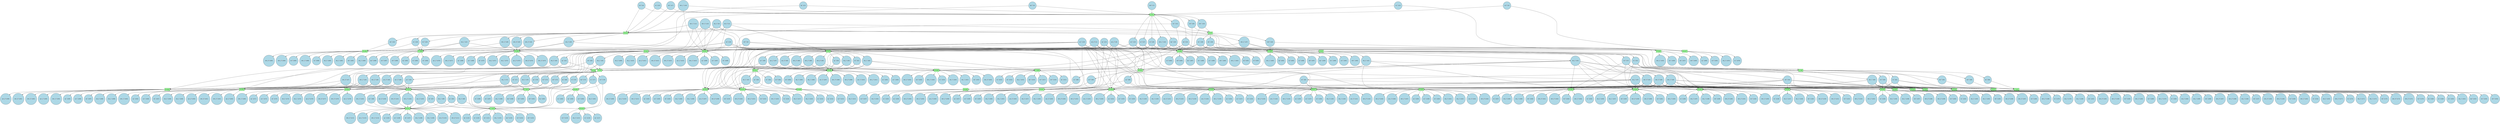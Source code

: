 digraph test {
  c1 -> e16;
  c1 -> e17;
  c1 -> e28;
  c1 -> e30;
  c1 -> e41;
  c1 -> e6;
  c1 -> e46;
  c1 -> e4;
  c1 -> e51;
  c2 -> e6;
  c2 -> e5;
  c2 -> e4;
  c2 -> e51;
  c2 -> e2;
  c3 -> e48;
  c3 -> e1;
  c4 -> e2;
  c4 -> e1;
  c5 -> e47;
  c5 -> e1;
  c6 -> e16;
  c6 -> e17;
  c6 -> e28;
  c6 -> e30;
  c6 -> e41;
  c6 -> e6;
  c6 -> e46;
  c6 -> e4;
  c6 -> e51;
  c7 -> e1;
  c8 -> e39;
  c8 -> e9;
  c8 -> e7;
  c8 -> e48;
  c9 -> e6;
  c9 -> e5;
  c9 -> e4;
  c9 -> e51;
  c9 -> e2;
  c10 -> e6;
  c10 -> e5;
  c10 -> e4;
  c10 -> e51;
  c10 -> e2;
  c11 -> e4;
  c11 -> e3;
  c11 -> e51;
  c11 -> e2;
  c12 -> e48;
  c12 -> e1;
  c13 -> e2;
  c13 -> e1;
  c14 -> e47;
  c14 -> e1;
  c15 -> e30;
  c15 -> e41;
  c15 -> e10;
  c15 -> e6;
  c15 -> e46;
  c15 -> e47;
  c15 -> e4;
  c15 -> e51;
  c16 -> e16;
  c16 -> e17;
  c16 -> e28;
  c16 -> e30;
  c16 -> e41;
  c16 -> e6;
  c16 -> e46;
  c16 -> e4;
  c16 -> e51;
  c17 -> e2;
  c17 -> e1;
  c18 -> e28;
  c18 -> e41;
  c18 -> e9;
  c18 -> e6;
  c18 -> e46;
  c18 -> e48;
  c18 -> e4;
  c18 -> e51;
  c19 -> e51;
  c19 -> e2;
  c19 -> e1;
  e1 -> c20;
  c20 -> e39;
  c20 -> e9;
  c20 -> e7;
  c20 -> e45;
  c20 -> e50;
  e1 -> c21;
  c21 -> e7;
  c21 -> e3;
  c21 -> e50;
  e1 -> c22;
  c22 -> e11;
  c22 -> e10;
  c22 -> e8;
  c22 -> e45;
  c22 -> e50;
  e1 -> c23;
  c23 -> e3;
  c23 -> e50;
  e1 -> c24;
  c24 -> e6;
  c24 -> e5;
  c24 -> e45;
  c24 -> e4;
  c24 -> e50;
  e1 -> c25;
  c25 -> e39;
  c25 -> e9;
  c25 -> e7;
  c25 -> e45;
  c25 -> e50;
  e1 -> c26;
  c26 -> e27;
  c26 -> e39;
  c26 -> e40;
  c26 -> e7;
  c26 -> e5;
  c26 -> e45;
  c26 -> e50;
  e1 -> c27;
  c27 -> e11;
  c27 -> e10;
  c27 -> e8;
  c27 -> e45;
  c27 -> e50;
  e1 -> c28;
  c28 -> e3;
  c28 -> e50;
  e2 -> c29;
  c29 -> e48;
  c29 -> e49;
  e2 -> c30;
  c30 -> e46;
  c30 -> e47;
  c30 -> e49;
  e2 -> c31;
  c31 -> e46;
  c31 -> e48;
  c31 -> e49;
  e2 -> c32;
  c32 -> e49;
  e2 -> c33;
  c33 -> e46;
  c33 -> e49;
  e2 -> c34;
  c34 -> e46;
  c34 -> e49;
  e2 -> c35;
  c35 -> e48;
  c35 -> e49;
  e2 -> c36;
  c36 -> e46;
  c36 -> e49;
  e3 -> c37;
  c37 -> e6;
  c37 -> e5;
  c37 -> e44;
  e3 -> c38;
  c38 -> e27;
  c38 -> e39;
  c38 -> e40;
  c38 -> e5;
  c38 -> e44;
  c38 -> e45;
  e3 -> c39;
  c39 -> e27;
  c39 -> e40;
  c39 -> e5;
  c39 -> e44;
  c39 -> e45;
  e3 -> c40;
  c40 -> e44;
  c40 -> e45;
  e4 -> c41;
  c41 -> e36;
  c41 -> e43;
  c41 -> e8;
  e4 -> c42;
  c42 -> e12;
  c42 -> e34;
  c42 -> e36;
  c42 -> e43;
  e4 -> c43;
  c43 -> e34;
  c43 -> e43;
  c43 -> e7;
  e4 -> c44;
  c44 -> e36;
  c44 -> e43;
  c44 -> e8;
  e4 -> c45;
  c45 -> e34;
  c45 -> e43;
  c45 -> e7;
  e4 -> c46;
  c46 -> e12;
  c46 -> e34;
  c46 -> e36;
  c46 -> e43;
  e4 -> c47;
  c47 -> e12;
  c47 -> e34;
  c47 -> e36;
  c47 -> e43;
  e4 -> c48;
  c48 -> e12;
  c48 -> e34;
  c48 -> e36;
  c48 -> e43;
  e4 -> c49;
  c49 -> e12;
  c49 -> e34;
  c49 -> e36;
  c49 -> e43;
  e4 -> c50;
  c50 -> e12;
  c50 -> e34;
  c50 -> e36;
  c50 -> e43;
  e5 -> c51;
  c51 -> e20;
  c51 -> e22;
  c51 -> e23;
  c51 -> e32;
  c51 -> e9;
  c51 -> e42;
  e5 -> c52;
  c52 -> e30;
  c52 -> e33;
  c52 -> e41;
  c52 -> e10;
  c52 -> e42;
  e5 -> c53;
  c53 -> e16;
  c53 -> e18;
  c53 -> e23;
  c53 -> e24;
  c53 -> e28;
  c53 -> e32;
  c53 -> e41;
  c53 -> e9;
  c53 -> e42;
  e5 -> c54;
  c54 -> e18;
  c54 -> e19;
  c54 -> e20;
  c54 -> e21;
  c54 -> e22;
  c54 -> e23;
  c54 -> e24;
  c54 -> e32;
  c54 -> e33;
  c54 -> e42;
  e5 -> c55;
  c55 -> e16;
  c55 -> e17;
  c55 -> e18;
  c55 -> e19;
  c55 -> e20;
  c55 -> e21;
  c55 -> e22;
  c55 -> e23;
  c55 -> e24;
  c55 -> e28;
  c55 -> e30;
  c55 -> e32;
  c55 -> e33;
  c55 -> e41;
  c55 -> e42;
  e5 -> c56;
  c56 -> e16;
  c56 -> e17;
  c56 -> e18;
  c56 -> e19;
  c56 -> e20;
  c56 -> e21;
  c56 -> e22;
  c56 -> e23;
  c56 -> e24;
  c56 -> e28;
  c56 -> e30;
  c56 -> e32;
  c56 -> e33;
  c56 -> e41;
  c56 -> e42;
  e5 -> c57;
  c57 -> e18;
  c57 -> e19;
  c57 -> e20;
  c57 -> e32;
  c57 -> e9;
  c57 -> e42;
  e5 -> c58;
  c58 -> e16;
  c58 -> e17;
  c58 -> e18;
  c58 -> e19;
  c58 -> e20;
  c58 -> e21;
  c58 -> e22;
  c58 -> e23;
  c58 -> e24;
  c58 -> e28;
  c58 -> e30;
  c58 -> e32;
  c58 -> e33;
  c58 -> e41;
  c58 -> e42;
  e6 -> c59;
  c59 -> e38;
  c59 -> e11;
  e6 -> c60;
  c60 -> e25;
  c60 -> e38;
  e6 -> c61;
  c61 -> e25;
  c61 -> e38;
  c61 -> e39;
  e6 -> c62;
  c62 -> e38;
  c62 -> e11;
  c62 -> e40;
  e6 -> c63;
  c63 -> e25;
  c63 -> e27;
  c63 -> e38;
  c63 -> e39;
  c63 -> e40;
  e6 -> c64;
  c64 -> e25;
  c64 -> e38;
  e6 -> c65;
  c65 -> e25;
  c65 -> e27;
  c65 -> e38;
  c65 -> e40;
  e6 -> c66;
  c66 -> e25;
  c66 -> e27;
  c66 -> e38;
  c66 -> e40;
  e6 -> c67;
  c67 -> e25;
  c67 -> e38;
  e6 -> c68;
  c68 -> e25;
  c68 -> e27;
  c68 -> e38;
  c68 -> e40;
  e7 -> c69;
  c69 -> e15;
  c69 -> e37;
  e7 -> c70;
  c70 -> e15;
  c70 -> e37;
  e7 -> c71;
  c71 -> e12;
  c71 -> e36;
  c71 -> e37;
  e7 -> c72;
  c72 -> e12;
  c72 -> e36;
  c72 -> e37;
  e7 -> c73;
  c73 -> e15;
  c73 -> e37;
  e7 -> c74;
  c74 -> e15;
  c74 -> e37;
  e7 -> c75;
  c75 -> e15;
  c75 -> e37;
  e8 -> c76;
  c76 -> e12;
  c76 -> e34;
  c76 -> e35;
  e8 -> c77;
  c77 -> e14;
  c77 -> e35;
  e8 -> c78;
  c78 -> e12;
  c78 -> e34;
  c78 -> e35;
  e8 -> c79;
  c79 -> e14;
  c79 -> e35;
  e9 -> c80;
  c80 -> e31;
  e9 -> c81;
  c81 -> e18;
  c81 -> e19;
  c81 -> e21;
  c81 -> e24;
  c81 -> e31;
  c81 -> e33;
  e9 -> c82;
  c82 -> e16;
  c82 -> e17;
  c82 -> e30;
  c82 -> e31;
  e9 -> c83;
  c83 -> e17;
  c83 -> e19;
  c83 -> e20;
  c83 -> e21;
  c83 -> e22;
  c83 -> e30;
  c83 -> e31;
  c83 -> e33;
  e9 -> c84;
  c84 -> e31;
  e9 -> c85;
  c85 -> e21;
  c85 -> e22;
  c85 -> e23;
  c85 -> e24;
  c85 -> e31;
  c85 -> e33;
  e9 -> c86;
  c86 -> e31;
  e10 -> c87;
  c87 -> e16;
  c87 -> e17;
  c87 -> e18;
  c87 -> e19;
  c87 -> e20;
  c87 -> e21;
  c87 -> e22;
  c87 -> e23;
  c87 -> e24;
  c87 -> e28;
  c87 -> e29;
  c87 -> e32;
  e10 -> c88;
  c88 -> e29;
  e10 -> c89;
  c89 -> e16;
  c89 -> e17;
  c89 -> e28;
  c89 -> e29;
  e10 -> c90;
  c90 -> e29;
  e11 -> c91;
  c91 -> e25;
  c91 -> e26;
  c91 -> e27;
  e11 -> c92;
  c92 -> e26;
  e11 -> c93;
  c93 -> e25;
  c93 -> e26;
  e11 -> c94;
  c94 -> e26;
  e12 -> c95;
  c95 -> e13;
  c95 -> e14;
  e12 -> c96;
  c96 -> e13;
  e12 -> c97;
  c97 -> e13;
  c97 -> e15;
  e12 -> c98;
  c98 -> e13;
  c98 -> e14;
  e12 -> c99;
  c99 -> e13;
  c99 -> e15;
  e12 -> c100;
  c100 -> e13;
  e12 -> c101;
  c101 -> e13;
  e12 -> c102;
  c102 -> e13;
  e12 -> c103;
  c103 -> e13;
  e12 -> c104;
  c104 -> e13;
  e13 -> c105;
  e13 -> c106;
  e13 -> c107;
  e13 -> c108;
  e13 -> c109;
  e13 -> c110;
  e13 -> c111;
  e13 -> c112;
  e13 -> c113;
  e13 -> c114;
  e14 -> c115;
  e14 -> c116;
  e14 -> c117;
  e14 -> c118;
  e15 -> c119;
  e15 -> c120;
  e15 -> c121;
  e15 -> c122;
  e15 -> c123;
  e15 -> c124;
  e15 -> c125;
  e16 -> c126;
  e16 -> c127;
  e16 -> c128;
  e16 -> c129;
  e16 -> c130;
  e16 -> c131;
  e16 -> c132;
  e16 -> c133;
  e16 -> c134;
  e16 -> c135;
  e17 -> c136;
  e17 -> c137;
  e17 -> c138;
  e17 -> c139;
  e17 -> c140;
  e17 -> c141;
  e17 -> c142;
  e17 -> c143;
  e17 -> c144;
  e17 -> c145;
  e18 -> c146;
  e18 -> c147;
  e18 -> c148;
  e18 -> c149;
  e18 -> c150;
  e18 -> c151;
  e18 -> c152;
  e18 -> c153;
  e19 -> c154;
  e19 -> c155;
  e19 -> c156;
  e19 -> c157;
  e19 -> c158;
  e19 -> c159;
  e19 -> c160;
  e19 -> c161;
  e20 -> c162;
  e20 -> c163;
  e20 -> c164;
  e20 -> c165;
  e20 -> c166;
  e20 -> c167;
  e20 -> c168;
  e20 -> c169;
  e21 -> c170;
  e21 -> c171;
  e21 -> c172;
  e21 -> c173;
  e21 -> c174;
  e21 -> c175;
  e21 -> c176;
  e21 -> c177;
  e22 -> c178;
  e22 -> c179;
  e22 -> c180;
  e22 -> c181;
  e22 -> c182;
  e22 -> c183;
  e22 -> c184;
  e22 -> c185;
  e23 -> c186;
  e23 -> c187;
  e23 -> c188;
  e23 -> c189;
  e23 -> c190;
  e23 -> c191;
  e23 -> c192;
  e23 -> c193;
  e24 -> c194;
  e24 -> c195;
  e24 -> c196;
  e24 -> c197;
  e24 -> c198;
  e24 -> c199;
  e24 -> c200;
  e24 -> c201;
  e25 -> c202;
  e25 -> c203;
  e25 -> c204;
  e25 -> c205;
  e25 -> c206;
  e25 -> c207;
  e25 -> c208;
  e25 -> c209;
  e25 -> c210;
  e25 -> c211;
  e26 -> c212;
  e26 -> c213;
  e26 -> c214;
  e26 -> c215;
  e27 -> c216;
  e27 -> c217;
  e27 -> c218;
  e27 -> c219;
  e27 -> c220;
  e27 -> c221;
  e27 -> c222;
  e27 -> c223;
  e28 -> c224;
  e28 -> c225;
  e28 -> c226;
  e28 -> c227;
  e28 -> c228;
  e28 -> c229;
  e28 -> c230;
  e28 -> c231;
  e28 -> c232;
  e28 -> c233;
  e29 -> c234;
  e29 -> c235;
  e29 -> c236;
  e29 -> c237;
  e30 -> c238;
  e30 -> c239;
  e30 -> c240;
  e30 -> c241;
  e30 -> c242;
  e30 -> c243;
  e30 -> c244;
  e30 -> c245;
  e30 -> c246;
  e30 -> c247;
  e31 -> c248;
  e31 -> c249;
  e31 -> c250;
  e31 -> c251;
  e31 -> c252;
  e31 -> c253;
  e31 -> c254;
  e32 -> c255;
  e32 -> c256;
  e32 -> c257;
  e32 -> c258;
  e32 -> c259;
  e32 -> c260;
  e32 -> c261;
  e32 -> c262;
  e33 -> c263;
  e33 -> c264;
  e33 -> c265;
  e33 -> c266;
  e33 -> c267;
  e33 -> c268;
  e33 -> c269;
  e33 -> c270;
  e34 -> c271;
  e34 -> c272;
  e34 -> c273;
  e34 -> c274;
  e34 -> c275;
  e34 -> c276;
  e34 -> c277;
  e34 -> c278;
  e34 -> c279;
  e34 -> c280;
  e35 -> c281;
  e35 -> c282;
  e35 -> c283;
  e35 -> c284;
  e36 -> c285;
  e36 -> c286;
  e36 -> c287;
  e36 -> c288;
  e36 -> c289;
  e36 -> c290;
  e36 -> c291;
  e36 -> c292;
  e36 -> c293;
  e36 -> c294;
  e37 -> c295;
  e37 -> c296;
  e37 -> c297;
  e37 -> c298;
  e37 -> c299;
  e37 -> c300;
  e37 -> c301;
  e38 -> c302;
  e38 -> c303;
  e38 -> c304;
  e38 -> c305;
  e38 -> c306;
  e38 -> c307;
  e38 -> c308;
  e38 -> c309;
  e38 -> c310;
  e38 -> c311;
  e39 -> c312;
  e39 -> c313;
  e39 -> c314;
  e39 -> c315;
  e39 -> c316;
  e39 -> c317;
  e39 -> c318;
  e40 -> c319;
  e40 -> c320;
  e40 -> c321;
  e40 -> c322;
  e40 -> c323;
  e40 -> c324;
  e40 -> c325;
  e40 -> c326;
  e41 -> c327;
  e41 -> c328;
  e41 -> c329;
  e41 -> c330;
  e41 -> c331;
  e41 -> c332;
  e41 -> c333;
  e41 -> c334;
  e41 -> c335;
  e41 -> c336;
  e42 -> c337;
  e42 -> c338;
  e42 -> c339;
  e42 -> c340;
  e42 -> c341;
  e42 -> c342;
  e42 -> c343;
  e42 -> c344;
  e43 -> c345;
  e43 -> c346;
  e43 -> c347;
  e43 -> c348;
  e43 -> c349;
  e43 -> c350;
  e43 -> c351;
  e43 -> c352;
  e43 -> c353;
  e43 -> c354;
  e44 -> c355;
  e44 -> c356;
  e44 -> c357;
  e44 -> c358;
  e45 -> c359;
  e45 -> c360;
  e45 -> c361;
  e45 -> c362;
  e45 -> c363;
  e45 -> c364;
  e45 -> c365;
  e45 -> c366;
  e45 -> c367;
  e46 -> c368;
  e46 -> c369;
  e46 -> c370;
  e46 -> c371;
  e46 -> c372;
  e46 -> c373;
  e46 -> c374;
  e46 -> c375;
  e46 -> c376;
  e46 -> c377;
  e47 -> c378;
  e47 -> c379;
  e47 -> c380;
  e47 -> c381;
  e48 -> c382;
  e48 -> c383;
  e48 -> c384;
  e48 -> c385;
  e48 -> c386;
  e48 -> c387;
  e48 -> c388;
  e49 -> c389;
  e49 -> c390;
  e49 -> c391;
  e49 -> c392;
  e49 -> c393;
  e49 -> c394;
  e49 -> c395;
  e49 -> c396;
  e50 -> c397;
  e50 -> c398;
  e50 -> c399;
  e50 -> c400;
  e50 -> c401;
  e50 -> c402;
  e50 -> c403;
  e50 -> c404;
  e50 -> c405;
  e51 -> c406;
  e51 -> c407;
  e51 -> c408;
  e51 -> c409;
  e51 -> c410;
  e51 -> c411;
  e51 -> c412;
  e51 -> c413;
  e51 -> c414;
  e51 -> c415;
  c1 [fillcolor=lightblue label= <rp+_2<FONT COLOR="red"><SUP>0</SUP></FONT>&nbsp;(c1)> shape=circle style=filled];
  c2 [fillcolor=lightblue label= <wk-_2<FONT COLOR="red"><SUP>0</SUP></FONT>&nbsp;(c2)> shape=circle style=filled];
  c3 [fillcolor=lightblue label= <fg+<FONT COLOR="red"><SUP>0</SUP></FONT>&nbsp;(c3)> shape=circle style=filled];
  c4 [fillcolor=lightblue label= <te+<FONT COLOR="red"><SUP>0</SUP></FONT>&nbsp;(c4)> shape=circle style=filled];
  c5 [fillcolor=lightblue label= <ec+<FONT COLOR="red"><SUP>0</SUP></FONT>&nbsp;(c5)> shape=circle style=filled];
  c6 [fillcolor=lightblue label= <rp+_1<FONT COLOR="red"><SUP>0</SUP></FONT>&nbsp;(c6)> shape=circle style=filled];
  c7 [fillcolor=lightblue label= <wd+<FONT COLOR="red"><SUP>0</SUP></FONT>&nbsp;(c7)> shape=circle style=filled];
  c8 [fillcolor=lightblue label= <sd+<FONT COLOR="red"><SUP>0</SUP></FONT>&nbsp;(c8)> shape=circle style=filled];
  c9 [fillcolor=lightblue label= <wk-_1<FONT COLOR="red"><SUP>0</SUP></FONT>&nbsp;(c9)> shape=circle style=filled];
  c10 [fillcolor=lightblue label= <wk+_3<FONT COLOR="red"><SUP>1</SUP></FONT>&nbsp;(c10)> shape=circle style=filled];
  c11 [fillcolor=lightblue label= <wk+_2<FONT COLOR="red"><SUP>1</SUP></FONT>&nbsp;(c11)> shape=circle style=filled];
  c12 [fillcolor=lightblue label= <fg-<FONT COLOR="red"><SUP>1</SUP></FONT>&nbsp;(c12)> shape=circle style=filled];
  c13 [fillcolor=lightblue label= <te-<FONT COLOR="red"><SUP>1</SUP></FONT>&nbsp;(c13)> shape=circle style=filled];
  c14 [fillcolor=lightblue label= <ec-<FONT COLOR="red"><SUP>1</SUP></FONT>&nbsp;(c14)> shape=circle style=filled];
  c15 [fillcolor=lightblue label= <rp-<FONT COLOR="red"><SUP>1</SUP></FONT>&nbsp;(c15)> shape=circle style=filled];
  c16 [fillcolor=lightblue label= <ac+<FONT COLOR="red"><SUP>1</SUP></FONT>&nbsp;(c16)> shape=circle style=filled];
  c17 [fillcolor=lightblue label= <wd-<FONT COLOR="red"><SUP>1</SUP></FONT>&nbsp;(c17)> shape=circle style=filled];
  c18 [fillcolor=lightblue label= <sd-<FONT COLOR="red"><SUP>1</SUP></FONT>&nbsp;(c18)> shape=circle style=filled];
  c19 [fillcolor=lightblue label= <wk+_1<FONT COLOR="red"><SUP>1</SUP></FONT>&nbsp;(c19)> shape=circle style=filled];
  c20 [fillcolor=lightblue label= <fg+<FONT COLOR="red"><SUP>1</SUP></FONT>&nbsp;(c20)> shape=circle style=filled];
  c21 [fillcolor=lightblue label= <te+<FONT COLOR="red"><SUP>1</SUP></FONT>&nbsp;(c21)> shape=circle style=filled];
  c22 [fillcolor=lightblue label= <ec+<FONT COLOR="red"><SUP>1</SUP></FONT>&nbsp;(c22)> shape=circle style=filled];
  c23 [fillcolor=lightblue label= <wd+<FONT COLOR="red"><SUP>1</SUP></FONT>&nbsp;(c23)> shape=circle style=filled];
  c24 [fillcolor=lightblue label= <wk+_1<FONT COLOR="red"><SUP>1</SUP></FONT>&nbsp;(c24)> shape=circle style=filled];
  c25 [fillcolor=lightblue label= <fg-<FONT COLOR="red"><SUP>0</SUP></FONT>&nbsp;(c25)> shape=circle style=filled];
  c26 [fillcolor=lightblue label= <te-<FONT COLOR="red"><SUP>0</SUP></FONT>&nbsp;(c26)> shape=circle style=filled];
  c27 [fillcolor=lightblue label= <ec-<FONT COLOR="red"><SUP>0</SUP></FONT>&nbsp;(c27)> shape=circle style=filled];
  c28 [fillcolor=lightblue label= <wd-<FONT COLOR="red"><SUP>0</SUP></FONT>&nbsp;(c28)> shape=circle style=filled];
  c29 [fillcolor=lightblue label= <te-<FONT COLOR="red"><SUP>1</SUP></FONT>&nbsp;(c29)> shape=circle style=filled];
  c30 [fillcolor=lightblue label= <wk-_2<FONT COLOR="red"><SUP>1</SUP></FONT>&nbsp;(c30)> shape=circle style=filled];
  c31 [fillcolor=lightblue label= <wk-_1<FONT COLOR="red"><SUP>1</SUP></FONT>&nbsp;(c31)> shape=circle style=filled];
  c32 [fillcolor=lightblue label= <wd-<FONT COLOR="red"><SUP>1</SUP></FONT>&nbsp;(c32)> shape=circle style=filled];
  c33 [fillcolor=lightblue label= <wk+_3<FONT COLOR="red"><SUP>0</SUP></FONT>&nbsp;(c33)> shape=circle style=filled];
  c34 [fillcolor=lightblue label= <wk+_2<FONT COLOR="red"><SUP>0</SUP></FONT>&nbsp;(c34)> shape=circle style=filled];
  c35 [fillcolor=lightblue label= <te+<FONT COLOR="red"><SUP>0</SUP></FONT>&nbsp;(c35)> shape=circle style=filled];
  c36 [fillcolor=lightblue label= <wk+_1<FONT COLOR="red"><SUP>0</SUP></FONT>&nbsp;(c36)> shape=circle style=filled];
  c37 [fillcolor=lightblue label= <wk+_2<FONT COLOR="red"><SUP>1</SUP></FONT>&nbsp;(c37)> shape=circle style=filled];
  c38 [fillcolor=lightblue label= <te+<FONT COLOR="red"><SUP>1</SUP></FONT>&nbsp;(c38)> shape=circle style=filled];
  c39 [fillcolor=lightblue label= <wd-<FONT COLOR="red"><SUP>1</SUP></FONT>&nbsp;(c39)> shape=circle style=filled];
  c40 [fillcolor=lightblue label= <wd+<FONT COLOR="red"><SUP>0</SUP></FONT>&nbsp;(c40)> shape=circle style=filled];
  c41 [fillcolor=lightblue label= <rp-<FONT COLOR="red"><SUP>1</SUP></FONT>&nbsp;(c41)> shape=circle style=filled];
  c42 [fillcolor=lightblue label= <ac+<FONT COLOR="red"><SUP>1</SUP></FONT>&nbsp;(c42)> shape=circle style=filled];
  c43 [fillcolor=lightblue label= <sd-<FONT COLOR="red"><SUP>1</SUP></FONT>&nbsp;(c43)> shape=circle style=filled];
  c44 [fillcolor=lightblue label= <wk-_2<FONT COLOR="red"><SUP>1</SUP></FONT>&nbsp;(c44)> shape=circle style=filled];
  c45 [fillcolor=lightblue label= <wk-_1<FONT COLOR="red"><SUP>1</SUP></FONT>&nbsp;(c45)> shape=circle style=filled];
  c46 [fillcolor=lightblue label= <rp+_2<FONT COLOR="red"><SUP>0</SUP></FONT>&nbsp;(c46)> shape=circle style=filled];
  c47 [fillcolor=lightblue label= <wk+_3<FONT COLOR="red"><SUP>0</SUP></FONT>&nbsp;(c47)> shape=circle style=filled];
  c48 [fillcolor=lightblue label= <wk+_2<FONT COLOR="red"><SUP>0</SUP></FONT>&nbsp;(c48)> shape=circle style=filled];
  c49 [fillcolor=lightblue label= <rp+_1<FONT COLOR="red"><SUP>0</SUP></FONT>&nbsp;(c49)> shape=circle style=filled];
  c50 [fillcolor=lightblue label= <wk+_1<FONT COLOR="red"><SUP>0</SUP></FONT>&nbsp;(c50)> shape=circle style=filled];
  c51 [fillcolor=lightblue label= <te-<FONT COLOR="red"><SUP>1</SUP></FONT>&nbsp;(c51)> shape=circle style=filled];
  c52 [fillcolor=lightblue label= <wk-_2<FONT COLOR="red"><SUP>1</SUP></FONT>&nbsp;(c52)> shape=circle style=filled];
  c53 [fillcolor=lightblue label= <wk-_1<FONT COLOR="red"><SUP>1</SUP></FONT>&nbsp;(c53)> shape=circle style=filled];
  c54 [fillcolor=lightblue label= <wd-<FONT COLOR="red"><SUP>1</SUP></FONT>&nbsp;(c54)> shape=circle style=filled];
  c55 [fillcolor=lightblue label= <wk+_3<FONT COLOR="red"><SUP>0</SUP></FONT>&nbsp;(c55)> shape=circle style=filled];
  c56 [fillcolor=lightblue label= <wk+_2<FONT COLOR="red"><SUP>0</SUP></FONT>&nbsp;(c56)> shape=circle style=filled];
  c57 [fillcolor=lightblue label= <te+<FONT COLOR="red"><SUP>0</SUP></FONT>&nbsp;(c57)> shape=circle style=filled];
  c58 [fillcolor=lightblue label= <wk+_1<FONT COLOR="red"><SUP>0</SUP></FONT>&nbsp;(c58)> shape=circle style=filled];
  c59 [fillcolor=lightblue label= <rp-<FONT COLOR="red"><SUP>1</SUP></FONT>&nbsp;(c59)> shape=circle style=filled];
  c60 [fillcolor=lightblue label= <ac+<FONT COLOR="red"><SUP>1</SUP></FONT>&nbsp;(c60)> shape=circle style=filled];
  c61 [fillcolor=lightblue label= <sd-<FONT COLOR="red"><SUP>1</SUP></FONT>&nbsp;(c61)> shape=circle style=filled];
  c62 [fillcolor=lightblue label= <wk-_2<FONT COLOR="red"><SUP>1</SUP></FONT>&nbsp;(c62)> shape=circle style=filled];
  c63 [fillcolor=lightblue label= <wk-_1<FONT COLOR="red"><SUP>1</SUP></FONT>&nbsp;(c63)> shape=circle style=filled];
  c64 [fillcolor=lightblue label= <rp+_2<FONT COLOR="red"><SUP>0</SUP></FONT>&nbsp;(c64)> shape=circle style=filled];
  c65 [fillcolor=lightblue label= <wk+_3<FONT COLOR="red"><SUP>0</SUP></FONT>&nbsp;(c65)> shape=circle style=filled];
  c66 [fillcolor=lightblue label= <wk+_2<FONT COLOR="red"><SUP>0</SUP></FONT>&nbsp;(c66)> shape=circle style=filled];
  c67 [fillcolor=lightblue label= <rp+_1<FONT COLOR="red"><SUP>0</SUP></FONT>&nbsp;(c67)> shape=circle style=filled];
  c68 [fillcolor=lightblue label= <wk+_1<FONT COLOR="red"><SUP>0</SUP></FONT>&nbsp;(c68)> shape=circle style=filled];
  c69 [fillcolor=lightblue label= <fg-<FONT COLOR="red"><SUP>1</SUP></FONT>&nbsp;(c69)> shape=circle style=filled];
  c70 [fillcolor=lightblue label= <te-<FONT COLOR="red"><SUP>1</SUP></FONT>&nbsp;(c70)> shape=circle style=filled];
  c71 [fillcolor=lightblue label= <sd-<FONT COLOR="red"><SUP>1</SUP></FONT>&nbsp;(c71)> shape=circle style=filled];
  c72 [fillcolor=lightblue label= <wk-_1<FONT COLOR="red"><SUP>1</SUP></FONT>&nbsp;(c72)> shape=circle style=filled];
  c73 [fillcolor=lightblue label= <fg+<FONT COLOR="red"><SUP>0</SUP></FONT>&nbsp;(c73)> shape=circle style=filled];
  c74 [fillcolor=lightblue label= <te+<FONT COLOR="red"><SUP>0</SUP></FONT>&nbsp;(c74)> shape=circle style=filled];
  c75 [fillcolor=lightblue label= <sd+<FONT COLOR="red"><SUP>0</SUP></FONT>&nbsp;(c75)> shape=circle style=filled];
  c76 [fillcolor=lightblue label= <wk-_2<FONT COLOR="red"><SUP>1</SUP></FONT>&nbsp;(c76)> shape=circle style=filled];
  c77 [fillcolor=lightblue label= <ec-<FONT COLOR="red"><SUP>1</SUP></FONT>&nbsp;(c77)> shape=circle style=filled];
  c78 [fillcolor=lightblue label= <rp-<FONT COLOR="red"><SUP>1</SUP></FONT>&nbsp;(c78)> shape=circle style=filled];
  c79 [fillcolor=lightblue label= <ec+<FONT COLOR="red"><SUP>0</SUP></FONT>&nbsp;(c79)> shape=circle style=filled];
  c80 [fillcolor=lightblue label= <fg-<FONT COLOR="red"><SUP>1</SUP></FONT>&nbsp;(c80)> shape=circle style=filled];
  c81 [fillcolor=lightblue label= <te-<FONT COLOR="red"><SUP>1</SUP></FONT>&nbsp;(c81)> shape=circle style=filled];
  c82 [fillcolor=lightblue label= <sd-<FONT COLOR="red"><SUP>1</SUP></FONT>&nbsp;(c82)> shape=circle style=filled];
  c83 [fillcolor=lightblue label= <wk-_1<FONT COLOR="red"><SUP>1</SUP></FONT>&nbsp;(c83)> shape=circle style=filled];
  c84 [fillcolor=lightblue label= <fg+<FONT COLOR="red"><SUP>0</SUP></FONT>&nbsp;(c84)> shape=circle style=filled];
  c85 [fillcolor=lightblue label= <te+<FONT COLOR="red"><SUP>0</SUP></FONT>&nbsp;(c85)> shape=circle style=filled];
  c86 [fillcolor=lightblue label= <sd+<FONT COLOR="red"><SUP>0</SUP></FONT>&nbsp;(c86)> shape=circle style=filled];
  c87 [fillcolor=lightblue label= <wk-_2<FONT COLOR="red"><SUP>1</SUP></FONT>&nbsp;(c87)> shape=circle style=filled];
  c88 [fillcolor=lightblue label= <ec-<FONT COLOR="red"><SUP>1</SUP></FONT>&nbsp;(c88)> shape=circle style=filled];
  c89 [fillcolor=lightblue label= <rp-<FONT COLOR="red"><SUP>1</SUP></FONT>&nbsp;(c89)> shape=circle style=filled];
  c90 [fillcolor=lightblue label= <ec+<FONT COLOR="red"><SUP>0</SUP></FONT>&nbsp;(c90)> shape=circle style=filled];
  c91 [fillcolor=lightblue label= <wk-_2<FONT COLOR="red"><SUP>1</SUP></FONT>&nbsp;(c91)> shape=circle style=filled];
  c92 [fillcolor=lightblue label= <ec-<FONT COLOR="red"><SUP>1</SUP></FONT>&nbsp;(c92)> shape=circle style=filled];
  c93 [fillcolor=lightblue label= <rp-<FONT COLOR="red"><SUP>1</SUP></FONT>&nbsp;(c93)> shape=circle style=filled];
  c94 [fillcolor=lightblue label= <ec+<FONT COLOR="red"><SUP>0</SUP></FONT>&nbsp;(c94)> shape=circle style=filled];
  c95 [fillcolor=lightblue label= <rp-<FONT COLOR="red"><SUP>1</SUP></FONT>&nbsp;(c95)> shape=circle style=filled];
  c96 [fillcolor=lightblue label= <ac+<FONT COLOR="red"><SUP>1</SUP></FONT>&nbsp;(c96)> shape=circle style=filled];
  c97 [fillcolor=lightblue label= <sd-<FONT COLOR="red"><SUP>1</SUP></FONT>&nbsp;(c97)> shape=circle style=filled];
  c98 [fillcolor=lightblue label= <wk-_2<FONT COLOR="red"><SUP>1</SUP></FONT>&nbsp;(c98)> shape=circle style=filled];
  c99 [fillcolor=lightblue label= <wk-_1<FONT COLOR="red"><SUP>1</SUP></FONT>&nbsp;(c99)> shape=circle style=filled];
  c100 [fillcolor=lightblue label= <rp+_2<FONT COLOR="red"><SUP>0</SUP></FONT>&nbsp;(c100)> shape=circle style=filled];
  c101 [fillcolor=lightblue label= <wk+_3<FONT COLOR="red"><SUP>0</SUP></FONT>&nbsp;(c101)> shape=circle style=filled];
  c102 [fillcolor=lightblue label= <wk+_2<FONT COLOR="red"><SUP>0</SUP></FONT>&nbsp;(c102)> shape=circle style=filled];
  c103 [fillcolor=lightblue label= <rp+_1<FONT COLOR="red"><SUP>0</SUP></FONT>&nbsp;(c103)> shape=circle style=filled];
  c104 [fillcolor=lightblue label= <wk+_1<FONT COLOR="red"><SUP>0</SUP></FONT>&nbsp;(c104)> shape=circle style=filled];
  c105 [fillcolor=lightblue label= <rp-<FONT COLOR="red"><SUP>1</SUP></FONT>&nbsp;(c105)> shape=circle style=filled];
  c106 [fillcolor=lightblue label= <ac+<FONT COLOR="red"><SUP>1</SUP></FONT>&nbsp;(c106)> shape=circle style=filled];
  c107 [fillcolor=lightblue label= <sd-<FONT COLOR="red"><SUP>1</SUP></FONT>&nbsp;(c107)> shape=circle style=filled];
  c108 [fillcolor=lightblue label= <wk-_2<FONT COLOR="red"><SUP>1</SUP></FONT>&nbsp;(c108)> shape=circle style=filled];
  c109 [fillcolor=lightblue label= <wk-_1<FONT COLOR="red"><SUP>1</SUP></FONT>&nbsp;(c109)> shape=circle style=filled];
  c110 [fillcolor=lightblue label= <rp+_2<FONT COLOR="red"><SUP>0</SUP></FONT>&nbsp;(c110)> shape=circle style=filled];
  c111 [fillcolor=lightblue label= <wk+_3<FONT COLOR="red"><SUP>0</SUP></FONT>&nbsp;(c111)> shape=circle style=filled];
  c112 [fillcolor=lightblue label= <wk+_2<FONT COLOR="red"><SUP>0</SUP></FONT>&nbsp;(c112)> shape=circle style=filled];
  c113 [fillcolor=lightblue label= <rp+_1<FONT COLOR="red"><SUP>0</SUP></FONT>&nbsp;(c113)> shape=circle style=filled];
  c114 [fillcolor=lightblue label= <wk+_1<FONT COLOR="red"><SUP>0</SUP></FONT>&nbsp;(c114)> shape=circle style=filled];
  c115 [fillcolor=lightblue label= <wk-_2<FONT COLOR="red"><SUP>1</SUP></FONT>&nbsp;(c115)> shape=circle style=filled];
  c116 [fillcolor=lightblue label= <ec-<FONT COLOR="red"><SUP>1</SUP></FONT>&nbsp;(c116)> shape=circle style=filled];
  c117 [fillcolor=lightblue label= <rp-<FONT COLOR="red"><SUP>1</SUP></FONT>&nbsp;(c117)> shape=circle style=filled];
  c118 [fillcolor=lightblue label= <ec+<FONT COLOR="red"><SUP>0</SUP></FONT>&nbsp;(c118)> shape=circle style=filled];
  c119 [fillcolor=lightblue label= <fg-<FONT COLOR="red"><SUP>1</SUP></FONT>&nbsp;(c119)> shape=circle style=filled];
  c120 [fillcolor=lightblue label= <te-<FONT COLOR="red"><SUP>1</SUP></FONT>&nbsp;(c120)> shape=circle style=filled];
  c121 [fillcolor=lightblue label= <sd-<FONT COLOR="red"><SUP>1</SUP></FONT>&nbsp;(c121)> shape=circle style=filled];
  c122 [fillcolor=lightblue label= <wk-_1<FONT COLOR="red"><SUP>1</SUP></FONT>&nbsp;(c122)> shape=circle style=filled];
  c123 [fillcolor=lightblue label= <fg+<FONT COLOR="red"><SUP>0</SUP></FONT>&nbsp;(c123)> shape=circle style=filled];
  c124 [fillcolor=lightblue label= <te+<FONT COLOR="red"><SUP>0</SUP></FONT>&nbsp;(c124)> shape=circle style=filled];
  c125 [fillcolor=lightblue label= <sd+<FONT COLOR="red"><SUP>0</SUP></FONT>&nbsp;(c125)> shape=circle style=filled];
  c126 [fillcolor=lightblue label= <rp-<FONT COLOR="red"><SUP>1</SUP></FONT>&nbsp;(c126)> shape=circle style=filled];
  c127 [fillcolor=lightblue label= <ac+<FONT COLOR="red"><SUP>1</SUP></FONT>&nbsp;(c127)> shape=circle style=filled];
  c128 [fillcolor=lightblue label= <sd-<FONT COLOR="red"><SUP>1</SUP></FONT>&nbsp;(c128)> shape=circle style=filled];
  c129 [fillcolor=lightblue label= <wk-_2<FONT COLOR="red"><SUP>1</SUP></FONT>&nbsp;(c129)> shape=circle style=filled];
  c130 [fillcolor=lightblue label= <wk-_1<FONT COLOR="red"><SUP>1</SUP></FONT>&nbsp;(c130)> shape=circle style=filled];
  c131 [fillcolor=lightblue label= <rp+_2<FONT COLOR="red"><SUP>0</SUP></FONT>&nbsp;(c131)> shape=circle style=filled];
  c132 [fillcolor=lightblue label= <wk+_3<FONT COLOR="red"><SUP>0</SUP></FONT>&nbsp;(c132)> shape=circle style=filled];
  c133 [fillcolor=lightblue label= <wk+_2<FONT COLOR="red"><SUP>0</SUP></FONT>&nbsp;(c133)> shape=circle style=filled];
  c134 [fillcolor=lightblue label= <rp+_1<FONT COLOR="red"><SUP>0</SUP></FONT>&nbsp;(c134)> shape=circle style=filled];
  c135 [fillcolor=lightblue label= <wk+_1<FONT COLOR="red"><SUP>0</SUP></FONT>&nbsp;(c135)> shape=circle style=filled];
  c136 [fillcolor=lightblue label= <rp-<FONT COLOR="red"><SUP>1</SUP></FONT>&nbsp;(c136)> shape=circle style=filled];
  c137 [fillcolor=lightblue label= <ac+<FONT COLOR="red"><SUP>1</SUP></FONT>&nbsp;(c137)> shape=circle style=filled];
  c138 [fillcolor=lightblue label= <sd-<FONT COLOR="red"><SUP>1</SUP></FONT>&nbsp;(c138)> shape=circle style=filled];
  c139 [fillcolor=lightblue label= <wk-_2<FONT COLOR="red"><SUP>1</SUP></FONT>&nbsp;(c139)> shape=circle style=filled];
  c140 [fillcolor=lightblue label= <wk-_1<FONT COLOR="red"><SUP>1</SUP></FONT>&nbsp;(c140)> shape=circle style=filled];
  c141 [fillcolor=lightblue label= <rp+_2<FONT COLOR="red"><SUP>0</SUP></FONT>&nbsp;(c141)> shape=circle style=filled];
  c142 [fillcolor=lightblue label= <wk+_3<FONT COLOR="red"><SUP>0</SUP></FONT>&nbsp;(c142)> shape=circle style=filled];
  c143 [fillcolor=lightblue label= <wk+_2<FONT COLOR="red"><SUP>0</SUP></FONT>&nbsp;(c143)> shape=circle style=filled];
  c144 [fillcolor=lightblue label= <rp+_1<FONT COLOR="red"><SUP>0</SUP></FONT>&nbsp;(c144)> shape=circle style=filled];
  c145 [fillcolor=lightblue label= <wk+_1<FONT COLOR="red"><SUP>0</SUP></FONT>&nbsp;(c145)> shape=circle style=filled];
  c146 [fillcolor=lightblue label= <te-<FONT COLOR="red"><SUP>1</SUP></FONT>&nbsp;(c146)> shape=circle style=filled];
  c147 [fillcolor=lightblue label= <wk-_2<FONT COLOR="red"><SUP>1</SUP></FONT>&nbsp;(c147)> shape=circle style=filled];
  c148 [fillcolor=lightblue label= <wk-_1<FONT COLOR="red"><SUP>1</SUP></FONT>&nbsp;(c148)> shape=circle style=filled];
  c149 [fillcolor=lightblue label= <wd-<FONT COLOR="red"><SUP>1</SUP></FONT>&nbsp;(c149)> shape=circle style=filled];
  c150 [fillcolor=lightblue label= <wk+_3<FONT COLOR="red"><SUP>0</SUP></FONT>&nbsp;(c150)> shape=circle style=filled];
  c151 [fillcolor=lightblue label= <wk+_2<FONT COLOR="red"><SUP>0</SUP></FONT>&nbsp;(c151)> shape=circle style=filled];
  c152 [fillcolor=lightblue label= <te+<FONT COLOR="red"><SUP>0</SUP></FONT>&nbsp;(c152)> shape=circle style=filled];
  c153 [fillcolor=lightblue label= <wk+_1<FONT COLOR="red"><SUP>0</SUP></FONT>&nbsp;(c153)> shape=circle style=filled];
  c154 [fillcolor=lightblue label= <te-<FONT COLOR="red"><SUP>1</SUP></FONT>&nbsp;(c154)> shape=circle style=filled];
  c155 [fillcolor=lightblue label= <wk-_2<FONT COLOR="red"><SUP>1</SUP></FONT>&nbsp;(c155)> shape=circle style=filled];
  c156 [fillcolor=lightblue label= <wk-_1<FONT COLOR="red"><SUP>1</SUP></FONT>&nbsp;(c156)> shape=circle style=filled];
  c157 [fillcolor=lightblue label= <wd-<FONT COLOR="red"><SUP>1</SUP></FONT>&nbsp;(c157)> shape=circle style=filled];
  c158 [fillcolor=lightblue label= <wk+_3<FONT COLOR="red"><SUP>0</SUP></FONT>&nbsp;(c158)> shape=circle style=filled];
  c159 [fillcolor=lightblue label= <wk+_2<FONT COLOR="red"><SUP>0</SUP></FONT>&nbsp;(c159)> shape=circle style=filled];
  c160 [fillcolor=lightblue label= <te+<FONT COLOR="red"><SUP>0</SUP></FONT>&nbsp;(c160)> shape=circle style=filled];
  c161 [fillcolor=lightblue label= <wk+_1<FONT COLOR="red"><SUP>0</SUP></FONT>&nbsp;(c161)> shape=circle style=filled];
  c162 [fillcolor=lightblue label= <te-<FONT COLOR="red"><SUP>1</SUP></FONT>&nbsp;(c162)> shape=circle style=filled];
  c163 [fillcolor=lightblue label= <wk-_2<FONT COLOR="red"><SUP>1</SUP></FONT>&nbsp;(c163)> shape=circle style=filled];
  c164 [fillcolor=lightblue label= <wk-_1<FONT COLOR="red"><SUP>1</SUP></FONT>&nbsp;(c164)> shape=circle style=filled];
  c165 [fillcolor=lightblue label= <wd-<FONT COLOR="red"><SUP>1</SUP></FONT>&nbsp;(c165)> shape=circle style=filled];
  c166 [fillcolor=lightblue label= <wk+_3<FONT COLOR="red"><SUP>0</SUP></FONT>&nbsp;(c166)> shape=circle style=filled];
  c167 [fillcolor=lightblue label= <wk+_2<FONT COLOR="red"><SUP>0</SUP></FONT>&nbsp;(c167)> shape=circle style=filled];
  c168 [fillcolor=lightblue label= <te+<FONT COLOR="red"><SUP>0</SUP></FONT>&nbsp;(c168)> shape=circle style=filled];
  c169 [fillcolor=lightblue label= <wk+_1<FONT COLOR="red"><SUP>0</SUP></FONT>&nbsp;(c169)> shape=circle style=filled];
  c170 [fillcolor=lightblue label= <te-<FONT COLOR="red"><SUP>1</SUP></FONT>&nbsp;(c170)> shape=circle style=filled];
  c171 [fillcolor=lightblue label= <wk-_2<FONT COLOR="red"><SUP>1</SUP></FONT>&nbsp;(c171)> shape=circle style=filled];
  c172 [fillcolor=lightblue label= <wk-_1<FONT COLOR="red"><SUP>1</SUP></FONT>&nbsp;(c172)> shape=circle style=filled];
  c173 [fillcolor=lightblue label= <wd-<FONT COLOR="red"><SUP>1</SUP></FONT>&nbsp;(c173)> shape=circle style=filled];
  c174 [fillcolor=lightblue label= <wk+_3<FONT COLOR="red"><SUP>0</SUP></FONT>&nbsp;(c174)> shape=circle style=filled];
  c175 [fillcolor=lightblue label= <wk+_2<FONT COLOR="red"><SUP>0</SUP></FONT>&nbsp;(c175)> shape=circle style=filled];
  c176 [fillcolor=lightblue label= <te+<FONT COLOR="red"><SUP>0</SUP></FONT>&nbsp;(c176)> shape=circle style=filled];
  c177 [fillcolor=lightblue label= <wk+_1<FONT COLOR="red"><SUP>0</SUP></FONT>&nbsp;(c177)> shape=circle style=filled];
  c178 [fillcolor=lightblue label= <te-<FONT COLOR="red"><SUP>1</SUP></FONT>&nbsp;(c178)> shape=circle style=filled];
  c179 [fillcolor=lightblue label= <wk-_2<FONT COLOR="red"><SUP>1</SUP></FONT>&nbsp;(c179)> shape=circle style=filled];
  c180 [fillcolor=lightblue label= <wk-_1<FONT COLOR="red"><SUP>1</SUP></FONT>&nbsp;(c180)> shape=circle style=filled];
  c181 [fillcolor=lightblue label= <wd-<FONT COLOR="red"><SUP>1</SUP></FONT>&nbsp;(c181)> shape=circle style=filled];
  c182 [fillcolor=lightblue label= <wk+_3<FONT COLOR="red"><SUP>0</SUP></FONT>&nbsp;(c182)> shape=circle style=filled];
  c183 [fillcolor=lightblue label= <wk+_2<FONT COLOR="red"><SUP>0</SUP></FONT>&nbsp;(c183)> shape=circle style=filled];
  c184 [fillcolor=lightblue label= <te+<FONT COLOR="red"><SUP>0</SUP></FONT>&nbsp;(c184)> shape=circle style=filled];
  c185 [fillcolor=lightblue label= <wk+_1<FONT COLOR="red"><SUP>0</SUP></FONT>&nbsp;(c185)> shape=circle style=filled];
  c186 [fillcolor=lightblue label= <te-<FONT COLOR="red"><SUP>1</SUP></FONT>&nbsp;(c186)> shape=circle style=filled];
  c187 [fillcolor=lightblue label= <wk-_2<FONT COLOR="red"><SUP>1</SUP></FONT>&nbsp;(c187)> shape=circle style=filled];
  c188 [fillcolor=lightblue label= <wk-_1<FONT COLOR="red"><SUP>1</SUP></FONT>&nbsp;(c188)> shape=circle style=filled];
  c189 [fillcolor=lightblue label= <wd-<FONT COLOR="red"><SUP>1</SUP></FONT>&nbsp;(c189)> shape=circle style=filled];
  c190 [fillcolor=lightblue label= <wk+_3<FONT COLOR="red"><SUP>0</SUP></FONT>&nbsp;(c190)> shape=circle style=filled];
  c191 [fillcolor=lightblue label= <wk+_2<FONT COLOR="red"><SUP>0</SUP></FONT>&nbsp;(c191)> shape=circle style=filled];
  c192 [fillcolor=lightblue label= <te+<FONT COLOR="red"><SUP>0</SUP></FONT>&nbsp;(c192)> shape=circle style=filled];
  c193 [fillcolor=lightblue label= <wk+_1<FONT COLOR="red"><SUP>0</SUP></FONT>&nbsp;(c193)> shape=circle style=filled];
  c194 [fillcolor=lightblue label= <te-<FONT COLOR="red"><SUP>1</SUP></FONT>&nbsp;(c194)> shape=circle style=filled];
  c195 [fillcolor=lightblue label= <wk-_2<FONT COLOR="red"><SUP>1</SUP></FONT>&nbsp;(c195)> shape=circle style=filled];
  c196 [fillcolor=lightblue label= <wk-_1<FONT COLOR="red"><SUP>1</SUP></FONT>&nbsp;(c196)> shape=circle style=filled];
  c197 [fillcolor=lightblue label= <wd-<FONT COLOR="red"><SUP>1</SUP></FONT>&nbsp;(c197)> shape=circle style=filled];
  c198 [fillcolor=lightblue label= <wk+_3<FONT COLOR="red"><SUP>0</SUP></FONT>&nbsp;(c198)> shape=circle style=filled];
  c199 [fillcolor=lightblue label= <wk+_2<FONT COLOR="red"><SUP>0</SUP></FONT>&nbsp;(c199)> shape=circle style=filled];
  c200 [fillcolor=lightblue label= <te+<FONT COLOR="red"><SUP>0</SUP></FONT>&nbsp;(c200)> shape=circle style=filled];
  c201 [fillcolor=lightblue label= <wk+_1<FONT COLOR="red"><SUP>0</SUP></FONT>&nbsp;(c201)> shape=circle style=filled];
  c202 [fillcolor=lightblue label= <rp-<FONT COLOR="red"><SUP>1</SUP></FONT>&nbsp;(c202)> shape=circle style=filled];
  c203 [fillcolor=lightblue label= <ac+<FONT COLOR="red"><SUP>1</SUP></FONT>&nbsp;(c203)> shape=circle style=filled];
  c204 [fillcolor=lightblue label= <sd-<FONT COLOR="red"><SUP>1</SUP></FONT>&nbsp;(c204)> shape=circle style=filled];
  c205 [fillcolor=lightblue label= <wk-_2<FONT COLOR="red"><SUP>1</SUP></FONT>&nbsp;(c205)> shape=circle style=filled];
  c206 [fillcolor=lightblue label= <wk-_1<FONT COLOR="red"><SUP>1</SUP></FONT>&nbsp;(c206)> shape=circle style=filled];
  c207 [fillcolor=lightblue label= <rp+_2<FONT COLOR="red"><SUP>0</SUP></FONT>&nbsp;(c207)> shape=circle style=filled];
  c208 [fillcolor=lightblue label= <wk+_3<FONT COLOR="red"><SUP>0</SUP></FONT>&nbsp;(c208)> shape=circle style=filled];
  c209 [fillcolor=lightblue label= <wk+_2<FONT COLOR="red"><SUP>0</SUP></FONT>&nbsp;(c209)> shape=circle style=filled];
  c210 [fillcolor=lightblue label= <rp+_1<FONT COLOR="red"><SUP>0</SUP></FONT>&nbsp;(c210)> shape=circle style=filled];
  c211 [fillcolor=lightblue label= <wk+_1<FONT COLOR="red"><SUP>0</SUP></FONT>&nbsp;(c211)> shape=circle style=filled];
  c212 [fillcolor=lightblue label= <wk-_2<FONT COLOR="red"><SUP>1</SUP></FONT>&nbsp;(c212)> shape=circle style=filled];
  c213 [fillcolor=lightblue label= <ec-<FONT COLOR="red"><SUP>1</SUP></FONT>&nbsp;(c213)> shape=circle style=filled];
  c214 [fillcolor=lightblue label= <rp-<FONT COLOR="red"><SUP>1</SUP></FONT>&nbsp;(c214)> shape=circle style=filled];
  c215 [fillcolor=lightblue label= <ec+<FONT COLOR="red"><SUP>0</SUP></FONT>&nbsp;(c215)> shape=circle style=filled];
  c216 [fillcolor=lightblue label= <te-<FONT COLOR="red"><SUP>1</SUP></FONT>&nbsp;(c216)> shape=circle style=filled];
  c217 [fillcolor=lightblue label= <wk-_2<FONT COLOR="red"><SUP>1</SUP></FONT>&nbsp;(c217)> shape=circle style=filled];
  c218 [fillcolor=lightblue label= <wk-_1<FONT COLOR="red"><SUP>1</SUP></FONT>&nbsp;(c218)> shape=circle style=filled];
  c219 [fillcolor=lightblue label= <wd-<FONT COLOR="red"><SUP>1</SUP></FONT>&nbsp;(c219)> shape=circle style=filled];
  c220 [fillcolor=lightblue label= <wk+_3<FONT COLOR="red"><SUP>0</SUP></FONT>&nbsp;(c220)> shape=circle style=filled];
  c221 [fillcolor=lightblue label= <wk+_2<FONT COLOR="red"><SUP>0</SUP></FONT>&nbsp;(c221)> shape=circle style=filled];
  c222 [fillcolor=lightblue label= <te+<FONT COLOR="red"><SUP>0</SUP></FONT>&nbsp;(c222)> shape=circle style=filled];
  c223 [fillcolor=lightblue label= <wk+_1<FONT COLOR="red"><SUP>0</SUP></FONT>&nbsp;(c223)> shape=circle style=filled];
  c224 [fillcolor=lightblue label= <rp-<FONT COLOR="red"><SUP>1</SUP></FONT>&nbsp;(c224)> shape=circle style=filled];
  c225 [fillcolor=lightblue label= <ac+<FONT COLOR="red"><SUP>1</SUP></FONT>&nbsp;(c225)> shape=circle style=filled];
  c226 [fillcolor=lightblue label= <sd-<FONT COLOR="red"><SUP>1</SUP></FONT>&nbsp;(c226)> shape=circle style=filled];
  c227 [fillcolor=lightblue label= <wk-_2<FONT COLOR="red"><SUP>1</SUP></FONT>&nbsp;(c227)> shape=circle style=filled];
  c228 [fillcolor=lightblue label= <wk-_1<FONT COLOR="red"><SUP>1</SUP></FONT>&nbsp;(c228)> shape=circle style=filled];
  c229 [fillcolor=lightblue label= <rp+_2<FONT COLOR="red"><SUP>0</SUP></FONT>&nbsp;(c229)> shape=circle style=filled];
  c230 [fillcolor=lightblue label= <wk+_3<FONT COLOR="red"><SUP>0</SUP></FONT>&nbsp;(c230)> shape=circle style=filled];
  c231 [fillcolor=lightblue label= <wk+_2<FONT COLOR="red"><SUP>0</SUP></FONT>&nbsp;(c231)> shape=circle style=filled];
  c232 [fillcolor=lightblue label= <rp+_1<FONT COLOR="red"><SUP>0</SUP></FONT>&nbsp;(c232)> shape=circle style=filled];
  c233 [fillcolor=lightblue label= <wk+_1<FONT COLOR="red"><SUP>0</SUP></FONT>&nbsp;(c233)> shape=circle style=filled];
  c234 [fillcolor=lightblue label= <wk-_2<FONT COLOR="red"><SUP>1</SUP></FONT>&nbsp;(c234)> shape=circle style=filled];
  c235 [fillcolor=lightblue label= <ec-<FONT COLOR="red"><SUP>1</SUP></FONT>&nbsp;(c235)> shape=circle style=filled];
  c236 [fillcolor=lightblue label= <rp-<FONT COLOR="red"><SUP>1</SUP></FONT>&nbsp;(c236)> shape=circle style=filled];
  c237 [fillcolor=lightblue label= <ec+<FONT COLOR="red"><SUP>0</SUP></FONT>&nbsp;(c237)> shape=circle style=filled];
  c238 [fillcolor=lightblue label= <rp-<FONT COLOR="red"><SUP>1</SUP></FONT>&nbsp;(c238)> shape=circle style=filled];
  c239 [fillcolor=lightblue label= <ac+<FONT COLOR="red"><SUP>1</SUP></FONT>&nbsp;(c239)> shape=circle style=filled];
  c240 [fillcolor=lightblue label= <sd-<FONT COLOR="red"><SUP>1</SUP></FONT>&nbsp;(c240)> shape=circle style=filled];
  c241 [fillcolor=lightblue label= <wk-_2<FONT COLOR="red"><SUP>1</SUP></FONT>&nbsp;(c241)> shape=circle style=filled];
  c242 [fillcolor=lightblue label= <wk-_1<FONT COLOR="red"><SUP>1</SUP></FONT>&nbsp;(c242)> shape=circle style=filled];
  c243 [fillcolor=lightblue label= <rp+_2<FONT COLOR="red"><SUP>0</SUP></FONT>&nbsp;(c243)> shape=circle style=filled];
  c244 [fillcolor=lightblue label= <wk+_3<FONT COLOR="red"><SUP>0</SUP></FONT>&nbsp;(c244)> shape=circle style=filled];
  c245 [fillcolor=lightblue label= <wk+_2<FONT COLOR="red"><SUP>0</SUP></FONT>&nbsp;(c245)> shape=circle style=filled];
  c246 [fillcolor=lightblue label= <rp+_1<FONT COLOR="red"><SUP>0</SUP></FONT>&nbsp;(c246)> shape=circle style=filled];
  c247 [fillcolor=lightblue label= <wk+_1<FONT COLOR="red"><SUP>0</SUP></FONT>&nbsp;(c247)> shape=circle style=filled];
  c248 [fillcolor=lightblue label= <fg-<FONT COLOR="red"><SUP>1</SUP></FONT>&nbsp;(c248)> shape=circle style=filled];
  c249 [fillcolor=lightblue label= <te-<FONT COLOR="red"><SUP>1</SUP></FONT>&nbsp;(c249)> shape=circle style=filled];
  c250 [fillcolor=lightblue label= <sd-<FONT COLOR="red"><SUP>1</SUP></FONT>&nbsp;(c250)> shape=circle style=filled];
  c251 [fillcolor=lightblue label= <wk-_1<FONT COLOR="red"><SUP>1</SUP></FONT>&nbsp;(c251)> shape=circle style=filled];
  c252 [fillcolor=lightblue label= <fg+<FONT COLOR="red"><SUP>0</SUP></FONT>&nbsp;(c252)> shape=circle style=filled];
  c253 [fillcolor=lightblue label= <te+<FONT COLOR="red"><SUP>0</SUP></FONT>&nbsp;(c253)> shape=circle style=filled];
  c254 [fillcolor=lightblue label= <sd+<FONT COLOR="red"><SUP>0</SUP></FONT>&nbsp;(c254)> shape=circle style=filled];
  c255 [fillcolor=lightblue label= <te-<FONT COLOR="red"><SUP>1</SUP></FONT>&nbsp;(c255)> shape=circle style=filled];
  c256 [fillcolor=lightblue label= <wk-_2<FONT COLOR="red"><SUP>1</SUP></FONT>&nbsp;(c256)> shape=circle style=filled];
  c257 [fillcolor=lightblue label= <wk-_1<FONT COLOR="red"><SUP>1</SUP></FONT>&nbsp;(c257)> shape=circle style=filled];
  c258 [fillcolor=lightblue label= <wd-<FONT COLOR="red"><SUP>1</SUP></FONT>&nbsp;(c258)> shape=circle style=filled];
  c259 [fillcolor=lightblue label= <wk+_3<FONT COLOR="red"><SUP>0</SUP></FONT>&nbsp;(c259)> shape=circle style=filled];
  c260 [fillcolor=lightblue label= <wk+_2<FONT COLOR="red"><SUP>0</SUP></FONT>&nbsp;(c260)> shape=circle style=filled];
  c261 [fillcolor=lightblue label= <te+<FONT COLOR="red"><SUP>0</SUP></FONT>&nbsp;(c261)> shape=circle style=filled];
  c262 [fillcolor=lightblue label= <wk+_1<FONT COLOR="red"><SUP>0</SUP></FONT>&nbsp;(c262)> shape=circle style=filled];
  c263 [fillcolor=lightblue label= <te-<FONT COLOR="red"><SUP>1</SUP></FONT>&nbsp;(c263)> shape=circle style=filled];
  c264 [fillcolor=lightblue label= <wk-_2<FONT COLOR="red"><SUP>1</SUP></FONT>&nbsp;(c264)> shape=circle style=filled];
  c265 [fillcolor=lightblue label= <wk-_1<FONT COLOR="red"><SUP>1</SUP></FONT>&nbsp;(c265)> shape=circle style=filled];
  c266 [fillcolor=lightblue label= <wd-<FONT COLOR="red"><SUP>1</SUP></FONT>&nbsp;(c266)> shape=circle style=filled];
  c267 [fillcolor=lightblue label= <wk+_3<FONT COLOR="red"><SUP>0</SUP></FONT>&nbsp;(c267)> shape=circle style=filled];
  c268 [fillcolor=lightblue label= <wk+_2<FONT COLOR="red"><SUP>0</SUP></FONT>&nbsp;(c268)> shape=circle style=filled];
  c269 [fillcolor=lightblue label= <te+<FONT COLOR="red"><SUP>0</SUP></FONT>&nbsp;(c269)> shape=circle style=filled];
  c270 [fillcolor=lightblue label= <wk+_1<FONT COLOR="red"><SUP>0</SUP></FONT>&nbsp;(c270)> shape=circle style=filled];
  c271 [fillcolor=lightblue label= <rp-<FONT COLOR="red"><SUP>1</SUP></FONT>&nbsp;(c271)> shape=circle style=filled];
  c272 [fillcolor=lightblue label= <ac+<FONT COLOR="red"><SUP>1</SUP></FONT>&nbsp;(c272)> shape=circle style=filled];
  c273 [fillcolor=lightblue label= <sd-<FONT COLOR="red"><SUP>1</SUP></FONT>&nbsp;(c273)> shape=circle style=filled];
  c274 [fillcolor=lightblue label= <wk-_2<FONT COLOR="red"><SUP>1</SUP></FONT>&nbsp;(c274)> shape=circle style=filled];
  c275 [fillcolor=lightblue label= <wk-_1<FONT COLOR="red"><SUP>1</SUP></FONT>&nbsp;(c275)> shape=circle style=filled];
  c276 [fillcolor=lightblue label= <rp+_2<FONT COLOR="red"><SUP>0</SUP></FONT>&nbsp;(c276)> shape=circle style=filled];
  c277 [fillcolor=lightblue label= <wk+_3<FONT COLOR="red"><SUP>0</SUP></FONT>&nbsp;(c277)> shape=circle style=filled];
  c278 [fillcolor=lightblue label= <wk+_2<FONT COLOR="red"><SUP>0</SUP></FONT>&nbsp;(c278)> shape=circle style=filled];
  c279 [fillcolor=lightblue label= <rp+_1<FONT COLOR="red"><SUP>0</SUP></FONT>&nbsp;(c279)> shape=circle style=filled];
  c280 [fillcolor=lightblue label= <wk+_1<FONT COLOR="red"><SUP>0</SUP></FONT>&nbsp;(c280)> shape=circle style=filled];
  c281 [fillcolor=lightblue label= <wk-_2<FONT COLOR="red"><SUP>1</SUP></FONT>&nbsp;(c281)> shape=circle style=filled];
  c282 [fillcolor=lightblue label= <ec-<FONT COLOR="red"><SUP>1</SUP></FONT>&nbsp;(c282)> shape=circle style=filled];
  c283 [fillcolor=lightblue label= <rp-<FONT COLOR="red"><SUP>1</SUP></FONT>&nbsp;(c283)> shape=circle style=filled];
  c284 [fillcolor=lightblue label= <ec+<FONT COLOR="red"><SUP>0</SUP></FONT>&nbsp;(c284)> shape=circle style=filled];
  c285 [fillcolor=lightblue label= <rp-<FONT COLOR="red"><SUP>1</SUP></FONT>&nbsp;(c285)> shape=circle style=filled];
  c286 [fillcolor=lightblue label= <ac+<FONT COLOR="red"><SUP>1</SUP></FONT>&nbsp;(c286)> shape=circle style=filled];
  c287 [fillcolor=lightblue label= <sd-<FONT COLOR="red"><SUP>1</SUP></FONT>&nbsp;(c287)> shape=circle style=filled];
  c288 [fillcolor=lightblue label= <wk-_2<FONT COLOR="red"><SUP>1</SUP></FONT>&nbsp;(c288)> shape=circle style=filled];
  c289 [fillcolor=lightblue label= <wk-_1<FONT COLOR="red"><SUP>1</SUP></FONT>&nbsp;(c289)> shape=circle style=filled];
  c290 [fillcolor=lightblue label= <rp+_2<FONT COLOR="red"><SUP>0</SUP></FONT>&nbsp;(c290)> shape=circle style=filled];
  c291 [fillcolor=lightblue label= <wk+_3<FONT COLOR="red"><SUP>0</SUP></FONT>&nbsp;(c291)> shape=circle style=filled];
  c292 [fillcolor=lightblue label= <wk+_2<FONT COLOR="red"><SUP>0</SUP></FONT>&nbsp;(c292)> shape=circle style=filled];
  c293 [fillcolor=lightblue label= <rp+_1<FONT COLOR="red"><SUP>0</SUP></FONT>&nbsp;(c293)> shape=circle style=filled];
  c294 [fillcolor=lightblue label= <wk+_1<FONT COLOR="red"><SUP>0</SUP></FONT>&nbsp;(c294)> shape=circle style=filled];
  c295 [fillcolor=lightblue label= <fg-<FONT COLOR="red"><SUP>1</SUP></FONT>&nbsp;(c295)> shape=circle style=filled];
  c296 [fillcolor=lightblue label= <te-<FONT COLOR="red"><SUP>1</SUP></FONT>&nbsp;(c296)> shape=circle style=filled];
  c297 [fillcolor=lightblue label= <sd-<FONT COLOR="red"><SUP>1</SUP></FONT>&nbsp;(c297)> shape=circle style=filled];
  c298 [fillcolor=lightblue label= <wk-_1<FONT COLOR="red"><SUP>1</SUP></FONT>&nbsp;(c298)> shape=circle style=filled];
  c299 [fillcolor=lightblue label= <fg+<FONT COLOR="red"><SUP>0</SUP></FONT>&nbsp;(c299)> shape=circle style=filled];
  c300 [fillcolor=lightblue label= <te+<FONT COLOR="red"><SUP>0</SUP></FONT>&nbsp;(c300)> shape=circle style=filled];
  c301 [fillcolor=lightblue label= <sd+<FONT COLOR="red"><SUP>0</SUP></FONT>&nbsp;(c301)> shape=circle style=filled];
  c302 [fillcolor=lightblue label= <rp-<FONT COLOR="red"><SUP>1</SUP></FONT>&nbsp;(c302)> shape=circle style=filled];
  c303 [fillcolor=lightblue label= <ac+<FONT COLOR="red"><SUP>1</SUP></FONT>&nbsp;(c303)> shape=circle style=filled];
  c304 [fillcolor=lightblue label= <sd-<FONT COLOR="red"><SUP>1</SUP></FONT>&nbsp;(c304)> shape=circle style=filled];
  c305 [fillcolor=lightblue label= <wk-_2<FONT COLOR="red"><SUP>1</SUP></FONT>&nbsp;(c305)> shape=circle style=filled];
  c306 [fillcolor=lightblue label= <wk-_1<FONT COLOR="red"><SUP>1</SUP></FONT>&nbsp;(c306)> shape=circle style=filled];
  c307 [fillcolor=lightblue label= <rp+_2<FONT COLOR="red"><SUP>0</SUP></FONT>&nbsp;(c307)> shape=circle style=filled];
  c308 [fillcolor=lightblue label= <wk+_3<FONT COLOR="red"><SUP>0</SUP></FONT>&nbsp;(c308)> shape=circle style=filled];
  c309 [fillcolor=lightblue label= <wk+_2<FONT COLOR="red"><SUP>0</SUP></FONT>&nbsp;(c309)> shape=circle style=filled];
  c310 [fillcolor=lightblue label= <rp+_1<FONT COLOR="red"><SUP>0</SUP></FONT>&nbsp;(c310)> shape=circle style=filled];
  c311 [fillcolor=lightblue label= <wk+_1<FONT COLOR="red"><SUP>0</SUP></FONT>&nbsp;(c311)> shape=circle style=filled];
  c312 [fillcolor=lightblue label= <fg-<FONT COLOR="red"><SUP>1</SUP></FONT>&nbsp;(c312)> shape=circle style=filled];
  c313 [fillcolor=lightblue label= <te-<FONT COLOR="red"><SUP>1</SUP></FONT>&nbsp;(c313)> shape=circle style=filled];
  c314 [fillcolor=lightblue label= <sd-<FONT COLOR="red"><SUP>1</SUP></FONT>&nbsp;(c314)> shape=circle style=filled];
  c315 [fillcolor=lightblue label= <wk-_1<FONT COLOR="red"><SUP>1</SUP></FONT>&nbsp;(c315)> shape=circle style=filled];
  c316 [fillcolor=lightblue label= <fg+<FONT COLOR="red"><SUP>0</SUP></FONT>&nbsp;(c316)> shape=circle style=filled];
  c317 [fillcolor=lightblue label= <te+<FONT COLOR="red"><SUP>0</SUP></FONT>&nbsp;(c317)> shape=circle style=filled];
  c318 [fillcolor=lightblue label= <sd+<FONT COLOR="red"><SUP>0</SUP></FONT>&nbsp;(c318)> shape=circle style=filled];
  c319 [fillcolor=lightblue label= <te-<FONT COLOR="red"><SUP>1</SUP></FONT>&nbsp;(c319)> shape=circle style=filled];
  c320 [fillcolor=lightblue label= <wk-_2<FONT COLOR="red"><SUP>1</SUP></FONT>&nbsp;(c320)> shape=circle style=filled];
  c321 [fillcolor=lightblue label= <wk-_1<FONT COLOR="red"><SUP>1</SUP></FONT>&nbsp;(c321)> shape=circle style=filled];
  c322 [fillcolor=lightblue label= <wd-<FONT COLOR="red"><SUP>1</SUP></FONT>&nbsp;(c322)> shape=circle style=filled];
  c323 [fillcolor=lightblue label= <wk+_3<FONT COLOR="red"><SUP>0</SUP></FONT>&nbsp;(c323)> shape=circle style=filled];
  c324 [fillcolor=lightblue label= <wk+_2<FONT COLOR="red"><SUP>0</SUP></FONT>&nbsp;(c324)> shape=circle style=filled];
  c325 [fillcolor=lightblue label= <te+<FONT COLOR="red"><SUP>0</SUP></FONT>&nbsp;(c325)> shape=circle style=filled];
  c326 [fillcolor=lightblue label= <wk+_1<FONT COLOR="red"><SUP>0</SUP></FONT>&nbsp;(c326)> shape=circle style=filled];
  c327 [fillcolor=lightblue label= <rp-<FONT COLOR="red"><SUP>1</SUP></FONT>&nbsp;(c327)> shape=circle style=filled];
  c328 [fillcolor=lightblue label= <ac+<FONT COLOR="red"><SUP>1</SUP></FONT>&nbsp;(c328)> shape=circle style=filled];
  c329 [fillcolor=lightblue label= <sd-<FONT COLOR="red"><SUP>1</SUP></FONT>&nbsp;(c329)> shape=circle style=filled];
  c330 [fillcolor=lightblue label= <wk-_2<FONT COLOR="red"><SUP>1</SUP></FONT>&nbsp;(c330)> shape=circle style=filled];
  c331 [fillcolor=lightblue label= <wk-_1<FONT COLOR="red"><SUP>1</SUP></FONT>&nbsp;(c331)> shape=circle style=filled];
  c332 [fillcolor=lightblue label= <rp+_2<FONT COLOR="red"><SUP>0</SUP></FONT>&nbsp;(c332)> shape=circle style=filled];
  c333 [fillcolor=lightblue label= <wk+_3<FONT COLOR="red"><SUP>0</SUP></FONT>&nbsp;(c333)> shape=circle style=filled];
  c334 [fillcolor=lightblue label= <wk+_2<FONT COLOR="red"><SUP>0</SUP></FONT>&nbsp;(c334)> shape=circle style=filled];
  c335 [fillcolor=lightblue label= <rp+_1<FONT COLOR="red"><SUP>0</SUP></FONT>&nbsp;(c335)> shape=circle style=filled];
  c336 [fillcolor=lightblue label= <wk+_1<FONT COLOR="red"><SUP>0</SUP></FONT>&nbsp;(c336)> shape=circle style=filled];
  c337 [fillcolor=lightblue label= <te-<FONT COLOR="red"><SUP>1</SUP></FONT>&nbsp;(c337)> shape=circle style=filled];
  c338 [fillcolor=lightblue label= <wk-_2<FONT COLOR="red"><SUP>1</SUP></FONT>&nbsp;(c338)> shape=circle style=filled];
  c339 [fillcolor=lightblue label= <wk-_1<FONT COLOR="red"><SUP>1</SUP></FONT>&nbsp;(c339)> shape=circle style=filled];
  c340 [fillcolor=lightblue label= <wd-<FONT COLOR="red"><SUP>1</SUP></FONT>&nbsp;(c340)> shape=circle style=filled];
  c341 [fillcolor=lightblue label= <wk+_3<FONT COLOR="red"><SUP>0</SUP></FONT>&nbsp;(c341)> shape=circle style=filled];
  c342 [fillcolor=lightblue label= <wk+_2<FONT COLOR="red"><SUP>0</SUP></FONT>&nbsp;(c342)> shape=circle style=filled];
  c343 [fillcolor=lightblue label= <te+<FONT COLOR="red"><SUP>0</SUP></FONT>&nbsp;(c343)> shape=circle style=filled];
  c344 [fillcolor=lightblue label= <wk+_1<FONT COLOR="red"><SUP>0</SUP></FONT>&nbsp;(c344)> shape=circle style=filled];
  c345 [fillcolor=lightblue label= <rp-<FONT COLOR="red"><SUP>1</SUP></FONT>&nbsp;(c345)> shape=circle style=filled];
  c346 [fillcolor=lightblue label= <ac+<FONT COLOR="red"><SUP>1</SUP></FONT>&nbsp;(c346)> shape=circle style=filled];
  c347 [fillcolor=lightblue label= <sd-<FONT COLOR="red"><SUP>1</SUP></FONT>&nbsp;(c347)> shape=circle style=filled];
  c348 [fillcolor=lightblue label= <wk-_2<FONT COLOR="red"><SUP>1</SUP></FONT>&nbsp;(c348)> shape=circle style=filled];
  c349 [fillcolor=lightblue label= <wk-_1<FONT COLOR="red"><SUP>1</SUP></FONT>&nbsp;(c349)> shape=circle style=filled];
  c350 [fillcolor=lightblue label= <rp+_2<FONT COLOR="red"><SUP>0</SUP></FONT>&nbsp;(c350)> shape=circle style=filled];
  c351 [fillcolor=lightblue label= <wk+_3<FONT COLOR="red"><SUP>0</SUP></FONT>&nbsp;(c351)> shape=circle style=filled];
  c352 [fillcolor=lightblue label= <wk+_2<FONT COLOR="red"><SUP>0</SUP></FONT>&nbsp;(c352)> shape=circle style=filled];
  c353 [fillcolor=lightblue label= <rp+_1<FONT COLOR="red"><SUP>0</SUP></FONT>&nbsp;(c353)> shape=circle style=filled];
  c354 [fillcolor=lightblue label= <wk+_1<FONT COLOR="red"><SUP>0</SUP></FONT>&nbsp;(c354)> shape=circle style=filled];
  c355 [fillcolor=lightblue label= <wk+_2<FONT COLOR="red"><SUP>1</SUP></FONT>&nbsp;(c355)> shape=circle style=filled];
  c356 [fillcolor=lightblue label= <te+<FONT COLOR="red"><SUP>1</SUP></FONT>&nbsp;(c356)> shape=circle style=filled];
  c357 [fillcolor=lightblue label= <wd-<FONT COLOR="red"><SUP>1</SUP></FONT>&nbsp;(c357)> shape=circle style=filled];
  c358 [fillcolor=lightblue label= <wd+<FONT COLOR="red"><SUP>0</SUP></FONT>&nbsp;(c358)> shape=circle style=filled];
  c359 [fillcolor=lightblue label= <fg+<FONT COLOR="red"><SUP>1</SUP></FONT>&nbsp;(c359)> shape=circle style=filled];
  c360 [fillcolor=lightblue label= <te+<FONT COLOR="red"><SUP>1</SUP></FONT>&nbsp;(c360)> shape=circle style=filled];
  c361 [fillcolor=lightblue label= <ec+<FONT COLOR="red"><SUP>1</SUP></FONT>&nbsp;(c361)> shape=circle style=filled];
  c362 [fillcolor=lightblue label= <wd+<FONT COLOR="red"><SUP>1</SUP></FONT>&nbsp;(c362)> shape=circle style=filled];
  c363 [fillcolor=lightblue label= <wk+_1<FONT COLOR="red"><SUP>1</SUP></FONT>&nbsp;(c363)> shape=circle style=filled];
  c364 [fillcolor=lightblue label= <fg-<FONT COLOR="red"><SUP>0</SUP></FONT>&nbsp;(c364)> shape=circle style=filled];
  c365 [fillcolor=lightblue label= <te-<FONT COLOR="red"><SUP>0</SUP></FONT>&nbsp;(c365)> shape=circle style=filled];
  c366 [fillcolor=lightblue label= <ec-<FONT COLOR="red"><SUP>0</SUP></FONT>&nbsp;(c366)> shape=circle style=filled];
  c367 [fillcolor=lightblue label= <wd-<FONT COLOR="red"><SUP>0</SUP></FONT>&nbsp;(c367)> shape=circle style=filled];
  c368 [fillcolor=lightblue label= <rp-<FONT COLOR="red"><SUP>1</SUP></FONT>&nbsp;(c368)> shape=circle style=filled];
  c369 [fillcolor=lightblue label= <ac+<FONT COLOR="red"><SUP>1</SUP></FONT>&nbsp;(c369)> shape=circle style=filled];
  c370 [fillcolor=lightblue label= <sd-<FONT COLOR="red"><SUP>1</SUP></FONT>&nbsp;(c370)> shape=circle style=filled];
  c371 [fillcolor=lightblue label= <wk-_2<FONT COLOR="red"><SUP>1</SUP></FONT>&nbsp;(c371)> shape=circle style=filled];
  c372 [fillcolor=lightblue label= <wk-_1<FONT COLOR="red"><SUP>1</SUP></FONT>&nbsp;(c372)> shape=circle style=filled];
  c373 [fillcolor=lightblue label= <rp+_2<FONT COLOR="red"><SUP>0</SUP></FONT>&nbsp;(c373)> shape=circle style=filled];
  c374 [fillcolor=lightblue label= <wk+_3<FONT COLOR="red"><SUP>0</SUP></FONT>&nbsp;(c374)> shape=circle style=filled];
  c375 [fillcolor=lightblue label= <wk+_2<FONT COLOR="red"><SUP>0</SUP></FONT>&nbsp;(c375)> shape=circle style=filled];
  c376 [fillcolor=lightblue label= <rp+_1<FONT COLOR="red"><SUP>0</SUP></FONT>&nbsp;(c376)> shape=circle style=filled];
  c377 [fillcolor=lightblue label= <wk+_1<FONT COLOR="red"><SUP>0</SUP></FONT>&nbsp;(c377)> shape=circle style=filled];
  c378 [fillcolor=lightblue label= <wk-_2<FONT COLOR="red"><SUP>1</SUP></FONT>&nbsp;(c378)> shape=circle style=filled];
  c379 [fillcolor=lightblue label= <ec-<FONT COLOR="red"><SUP>1</SUP></FONT>&nbsp;(c379)> shape=circle style=filled];
  c380 [fillcolor=lightblue label= <rp-<FONT COLOR="red"><SUP>1</SUP></FONT>&nbsp;(c380)> shape=circle style=filled];
  c381 [fillcolor=lightblue label= <ec+<FONT COLOR="red"><SUP>0</SUP></FONT>&nbsp;(c381)> shape=circle style=filled];
  c382 [fillcolor=lightblue label= <fg-<FONT COLOR="red"><SUP>1</SUP></FONT>&nbsp;(c382)> shape=circle style=filled];
  c383 [fillcolor=lightblue label= <te-<FONT COLOR="red"><SUP>1</SUP></FONT>&nbsp;(c383)> shape=circle style=filled];
  c384 [fillcolor=lightblue label= <sd-<FONT COLOR="red"><SUP>1</SUP></FONT>&nbsp;(c384)> shape=circle style=filled];
  c385 [fillcolor=lightblue label= <wk-_1<FONT COLOR="red"><SUP>1</SUP></FONT>&nbsp;(c385)> shape=circle style=filled];
  c386 [fillcolor=lightblue label= <fg+<FONT COLOR="red"><SUP>0</SUP></FONT>&nbsp;(c386)> shape=circle style=filled];
  c387 [fillcolor=lightblue label= <te+<FONT COLOR="red"><SUP>0</SUP></FONT>&nbsp;(c387)> shape=circle style=filled];
  c388 [fillcolor=lightblue label= <sd+<FONT COLOR="red"><SUP>0</SUP></FONT>&nbsp;(c388)> shape=circle style=filled];
  c389 [fillcolor=lightblue label= <te-<FONT COLOR="red"><SUP>1</SUP></FONT>&nbsp;(c389)> shape=circle style=filled];
  c390 [fillcolor=lightblue label= <wk-_2<FONT COLOR="red"><SUP>1</SUP></FONT>&nbsp;(c390)> shape=circle style=filled];
  c391 [fillcolor=lightblue label= <wk-_1<FONT COLOR="red"><SUP>1</SUP></FONT>&nbsp;(c391)> shape=circle style=filled];
  c392 [fillcolor=lightblue label= <wd-<FONT COLOR="red"><SUP>1</SUP></FONT>&nbsp;(c392)> shape=circle style=filled];
  c393 [fillcolor=lightblue label= <wk+_3<FONT COLOR="red"><SUP>0</SUP></FONT>&nbsp;(c393)> shape=circle style=filled];
  c394 [fillcolor=lightblue label= <wk+_2<FONT COLOR="red"><SUP>0</SUP></FONT>&nbsp;(c394)> shape=circle style=filled];
  c395 [fillcolor=lightblue label= <te+<FONT COLOR="red"><SUP>0</SUP></FONT>&nbsp;(c395)> shape=circle style=filled];
  c396 [fillcolor=lightblue label= <wk+_1<FONT COLOR="red"><SUP>0</SUP></FONT>&nbsp;(c396)> shape=circle style=filled];
  c397 [fillcolor=lightblue label= <fg+<FONT COLOR="red"><SUP>1</SUP></FONT>&nbsp;(c397)> shape=circle style=filled];
  c398 [fillcolor=lightblue label= <te+<FONT COLOR="red"><SUP>1</SUP></FONT>&nbsp;(c398)> shape=circle style=filled];
  c399 [fillcolor=lightblue label= <ec+<FONT COLOR="red"><SUP>1</SUP></FONT>&nbsp;(c399)> shape=circle style=filled];
  c400 [fillcolor=lightblue label= <wd+<FONT COLOR="red"><SUP>1</SUP></FONT>&nbsp;(c400)> shape=circle style=filled];
  c401 [fillcolor=lightblue label= <wk+_1<FONT COLOR="red"><SUP>1</SUP></FONT>&nbsp;(c401)> shape=circle style=filled];
  c402 [fillcolor=lightblue label= <fg-<FONT COLOR="red"><SUP>0</SUP></FONT>&nbsp;(c402)> shape=circle style=filled];
  c403 [fillcolor=lightblue label= <te-<FONT COLOR="red"><SUP>0</SUP></FONT>&nbsp;(c403)> shape=circle style=filled];
  c404 [fillcolor=lightblue label= <ec-<FONT COLOR="red"><SUP>0</SUP></FONT>&nbsp;(c404)> shape=circle style=filled];
  c405 [fillcolor=lightblue label= <wd-<FONT COLOR="red"><SUP>0</SUP></FONT>&nbsp;(c405)> shape=circle style=filled];
  c406 [fillcolor=lightblue label= <rp-<FONT COLOR="red"><SUP>1</SUP></FONT>&nbsp;(c406)> shape=circle style=filled];
  c407 [fillcolor=lightblue label= <ac+<FONT COLOR="red"><SUP>1</SUP></FONT>&nbsp;(c407)> shape=circle style=filled];
  c408 [fillcolor=lightblue label= <sd-<FONT COLOR="red"><SUP>1</SUP></FONT>&nbsp;(c408)> shape=circle style=filled];
  c409 [fillcolor=lightblue label= <wk-_2<FONT COLOR="red"><SUP>1</SUP></FONT>&nbsp;(c409)> shape=circle style=filled];
  c410 [fillcolor=lightblue label= <wk-_1<FONT COLOR="red"><SUP>1</SUP></FONT>&nbsp;(c410)> shape=circle style=filled];
  c411 [fillcolor=lightblue label= <rp+_2<FONT COLOR="red"><SUP>0</SUP></FONT>&nbsp;(c411)> shape=circle style=filled];
  c412 [fillcolor=lightblue label= <wk+_3<FONT COLOR="red"><SUP>0</SUP></FONT>&nbsp;(c412)> shape=circle style=filled];
  c413 [fillcolor=lightblue label= <wk+_2<FONT COLOR="red"><SUP>0</SUP></FONT>&nbsp;(c413)> shape=circle style=filled];
  c414 [fillcolor=lightblue label= <rp+_1<FONT COLOR="red"><SUP>0</SUP></FONT>&nbsp;(c414)> shape=circle style=filled];
  c415 [fillcolor=lightblue label= <wk+_1<FONT COLOR="red"><SUP>0</SUP></FONT>&nbsp;(c415)> shape=circle style=filled];
  e1 [fillcolor=palegreen label="r3 (e1)" shape=box style=filled];
  e2 [fillcolor=palegreen label="r6 (e2)" shape=box style=filled];
  e3 [fillcolor=palegreen label="r5 (e3)" shape=box style=filled];
  e4 [fillcolor=palegreen label="r9 (e4)" shape=box style=filled];
  e5 [fillcolor=palegreen label="r6 (e5)" shape=box style=filled];
  e6 [fillcolor=palegreen label="r9 (e6)" shape=box style=filled];
  e7 [fillcolor=palegreen label="r7 (e7)" shape=box style=filled];
  e8 [fillcolor=palegreen label="r8 (e8)" shape=box style=filled];
  e9 [fillcolor=palegreen label="r7 (e9)" shape=box style=filled];
  e10 [fillcolor=palegreen label="r8 (e10)" shape=box style=filled];
  e11 [fillcolor=palegreen label="r8 (e11)" shape=box style=filled];
  e12 [fillcolor=palegreen label="r9 (e12)" shape=box style=filled];
  e13 [fillcolor=palegreen label="r9 (e13)" shape=box style=filled];
  e14 [fillcolor=palegreen label="r8 (e14)" shape=box style=filled];
  e15 [fillcolor=palegreen label="r7 (e15)" shape=box style=filled];
  e16 [fillcolor=palegreen label="r9 (e16)" shape=box style=filled];
  e17 [fillcolor=palegreen label="r9 (e17)" shape=box style=filled];
  e18 [fillcolor=palegreen label="r6 (e18)" shape=box style=filled];
  e19 [fillcolor=palegreen label="r6 (e19)" shape=box style=filled];
  e20 [fillcolor=palegreen label="r6 (e20)" shape=box style=filled];
  e21 [fillcolor=palegreen label="r6 (e21)" shape=box style=filled];
  e22 [fillcolor=palegreen label="r6 (e22)" shape=box style=filled];
  e23 [fillcolor=palegreen label="r6 (e23)" shape=box style=filled];
  e24 [fillcolor=palegreen label="r6 (e24)" shape=box style=filled];
  e25 [fillcolor=palegreen label="r9 (e25)" shape=box style=filled];
  e26 [fillcolor=palegreen label="r8 (e26)" shape=box style=filled];
  e27 [fillcolor=palegreen label="r6 (e27)" shape=box style=filled];
  e28 [fillcolor=palegreen label="r9 (e28)" shape=box style=filled];
  e29 [fillcolor=palegreen label="r8 (e29)" shape=box style=filled];
  e30 [fillcolor=palegreen label="r9 (e30)" shape=box style=filled];
  e31 [fillcolor=palegreen label="r7 (e31)" shape=box style=filled];
  e32 [fillcolor=palegreen label="r6 (e32)" shape=box style=filled];
  e33 [fillcolor=palegreen label="r6 (e33)" shape=box style=filled];
  e34 [fillcolor=palegreen label="r9 (e34)" shape=box style=filled];
  e35 [fillcolor=palegreen label="r8 (e35)" shape=box style=filled];
  e36 [fillcolor=palegreen label="r9 (e36)" shape=box style=filled];
  e37 [fillcolor=palegreen label="r7 (e37)" shape=box style=filled];
  e38 [fillcolor=palegreen label="r9 (e38)" shape=box style=filled];
  e39 [fillcolor=palegreen label="r7 (e39)" shape=box style=filled];
  e40 [fillcolor=palegreen label="r6 (e40)" shape=box style=filled];
  e41 [fillcolor=palegreen label="r9 (e41)" shape=box style=filled];
  e42 [fillcolor=palegreen label="r6 (e42)" shape=box style=filled];
  e43 [fillcolor=palegreen label="r9 (e43)" shape=box style=filled];
  e44 [fillcolor=palegreen label="r5 (e44)" shape=box style=filled];
  e45 [fillcolor=palegreen label="r3 (e45)" shape=box style=filled];
  e46 [fillcolor=palegreen label="r9 (e46)" shape=box style=filled];
  e47 [fillcolor=palegreen label="r8 (e47)" shape=box style=filled];
  e48 [fillcolor=palegreen label="r7 (e48)" shape=box style=filled];
  e49 [fillcolor=palegreen label="r6 (e49)" shape=box style=filled];
  e50 [fillcolor=palegreen label="r3 (e50)" shape=box style=filled];
  e51 [fillcolor=palegreen label="r9 (e51)" shape=box style=filled];
}
